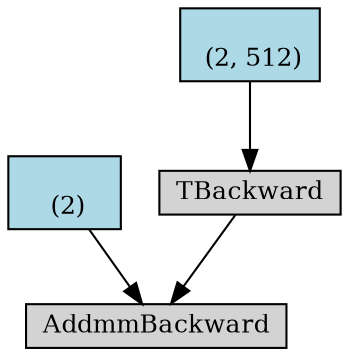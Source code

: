 digraph {
	graph [size="12,12"]
	node [align=left fontsize=12 height=0.2 ranksep=0.1 shape=box style=filled]
	2795196047312 [label=AddmmBackward]
	2795196043728 -> 2795196047312
	2795196043728 [label="
 (2)" fillcolor=lightblue]
	2795146438136 -> 2795196047312
	2795146438136 [label=TBackward]
	2795146438080 -> 2795146438136
	2795146438080 [label="
 (2, 512)" fillcolor=lightblue]
}
